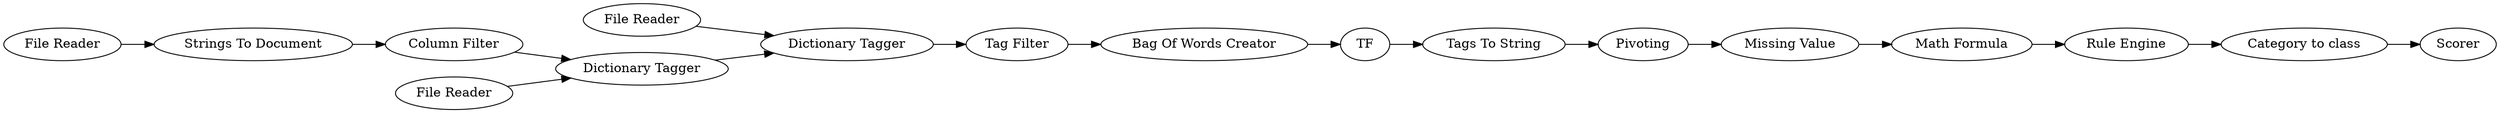digraph {
	"-1781931107139235985_309" [label="Rule Engine"]
	"-1781931107139235985_292" [label="File Reader"]
	"-1781931107139235985_6" [label="Column Filter"]
	"-1781931107139235985_315" [label="Dictionary Tagger"]
	"-1781931107139235985_310" [label=Scorer]
	"-1781931107139235985_297" [label="Tags To String"]
	"-1781931107139235985_275" [label="Category to class"]
	"-1781931107139235985_305" [label="Bag Of Words Creator"]
	"-1781931107139235985_313" [label="Missing Value"]
	"-1781931107139235985_289" [label="File Reader"]
	"-1781931107139235985_303" [label=TF]
	"-1781931107139235985_302" [label=Pivoting]
	"-1781931107139235985_316" [label="Dictionary Tagger"]
	"-1781931107139235985_291" [label="File Reader"]
	"-1781931107139235985_7" [label="Strings To Document"]
	"-1781931107139235985_304" [label="Tag Filter"]
	"-1781931107139235985_308" [label="Math Formula"]
	"-1781931107139235985_292" -> "-1781931107139235985_316"
	"-1781931107139235985_305" -> "-1781931107139235985_303"
	"-1781931107139235985_7" -> "-1781931107139235985_6"
	"-1781931107139235985_313" -> "-1781931107139235985_308"
	"-1781931107139235985_6" -> "-1781931107139235985_315"
	"-1781931107139235985_316" -> "-1781931107139235985_304"
	"-1781931107139235985_303" -> "-1781931107139235985_297"
	"-1781931107139235985_289" -> "-1781931107139235985_7"
	"-1781931107139235985_275" -> "-1781931107139235985_310"
	"-1781931107139235985_297" -> "-1781931107139235985_302"
	"-1781931107139235985_304" -> "-1781931107139235985_305"
	"-1781931107139235985_308" -> "-1781931107139235985_309"
	"-1781931107139235985_315" -> "-1781931107139235985_316"
	"-1781931107139235985_302" -> "-1781931107139235985_313"
	"-1781931107139235985_291" -> "-1781931107139235985_315"
	"-1781931107139235985_309" -> "-1781931107139235985_275"
	rankdir=LR
}
